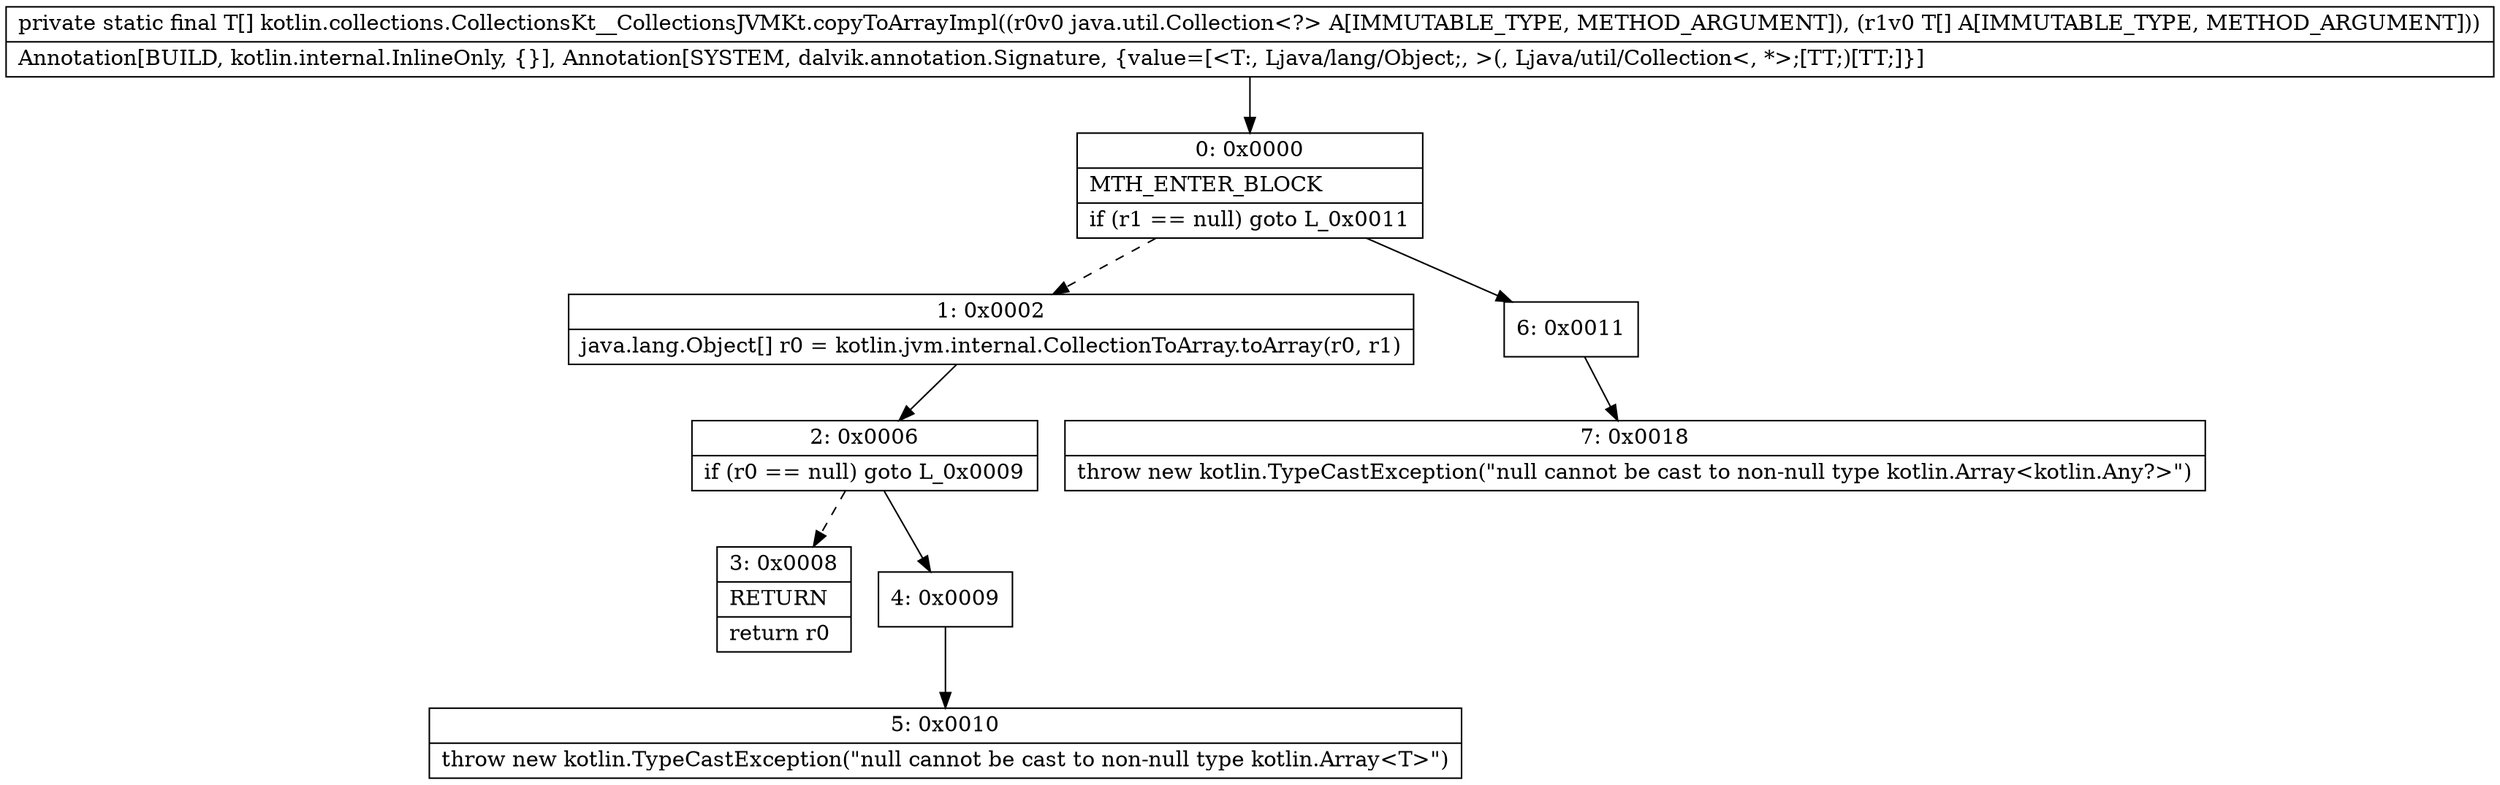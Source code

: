 digraph "CFG forkotlin.collections.CollectionsKt__CollectionsJVMKt.copyToArrayImpl(Ljava\/util\/Collection;[Ljava\/lang\/Object;)[Ljava\/lang\/Object;" {
Node_0 [shape=record,label="{0\:\ 0x0000|MTH_ENTER_BLOCK\l|if (r1 == null) goto L_0x0011\l}"];
Node_1 [shape=record,label="{1\:\ 0x0002|java.lang.Object[] r0 = kotlin.jvm.internal.CollectionToArray.toArray(r0, r1)\l}"];
Node_2 [shape=record,label="{2\:\ 0x0006|if (r0 == null) goto L_0x0009\l}"];
Node_3 [shape=record,label="{3\:\ 0x0008|RETURN\l|return r0\l}"];
Node_4 [shape=record,label="{4\:\ 0x0009}"];
Node_5 [shape=record,label="{5\:\ 0x0010|throw new kotlin.TypeCastException(\"null cannot be cast to non\-null type kotlin.Array\<T\>\")\l}"];
Node_6 [shape=record,label="{6\:\ 0x0011}"];
Node_7 [shape=record,label="{7\:\ 0x0018|throw new kotlin.TypeCastException(\"null cannot be cast to non\-null type kotlin.Array\<kotlin.Any?\>\")\l}"];
MethodNode[shape=record,label="{private static final T[] kotlin.collections.CollectionsKt__CollectionsJVMKt.copyToArrayImpl((r0v0 java.util.Collection\<?\> A[IMMUTABLE_TYPE, METHOD_ARGUMENT]), (r1v0 T[] A[IMMUTABLE_TYPE, METHOD_ARGUMENT]))  | Annotation[BUILD, kotlin.internal.InlineOnly, \{\}], Annotation[SYSTEM, dalvik.annotation.Signature, \{value=[\<T:, Ljava\/lang\/Object;, \>(, Ljava\/util\/Collection\<, *\>;[TT;)[TT;]\}]\l}"];
MethodNode -> Node_0;
Node_0 -> Node_1[style=dashed];
Node_0 -> Node_6;
Node_1 -> Node_2;
Node_2 -> Node_3[style=dashed];
Node_2 -> Node_4;
Node_4 -> Node_5;
Node_6 -> Node_7;
}

